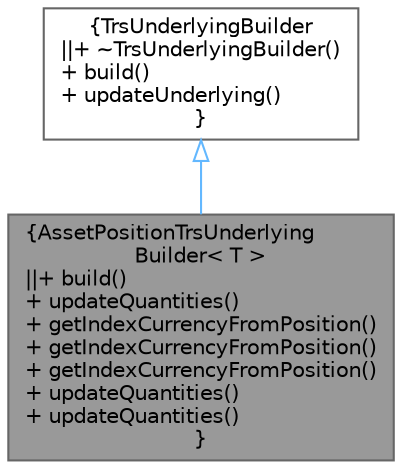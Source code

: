 digraph "AssetPositionTrsUnderlyingBuilder&lt; T &gt;"
{
 // INTERACTIVE_SVG=YES
 // LATEX_PDF_SIZE
  bgcolor="transparent";
  edge [fontname=Helvetica,fontsize=10,labelfontname=Helvetica,labelfontsize=10];
  node [fontname=Helvetica,fontsize=10,shape=box,height=0.2,width=0.4];
  Node1 [label="{AssetPositionTrsUnderlying\lBuilder\< T \>\n||+ build()\l+ updateQuantities()\l+ getIndexCurrencyFromPosition()\l+ getIndexCurrencyFromPosition()\l+ getIndexCurrencyFromPosition()\l+ updateQuantities()\l+ updateQuantities()\l}",height=0.2,width=0.4,color="gray40", fillcolor="grey60", style="filled", fontcolor="black",tooltip=" "];
  Node2 -> Node1 [dir="back",color="steelblue1",style="solid",arrowtail="onormal"];
  Node2 [label="{TrsUnderlyingBuilder\n||+ ~TrsUnderlyingBuilder()\l+ build()\l+ updateUnderlying()\l}",height=0.2,width=0.4,color="gray40", fillcolor="white", style="filled",URL="$structore_1_1data_1_1_trs_underlying_builder.html",tooltip=" "];
}
